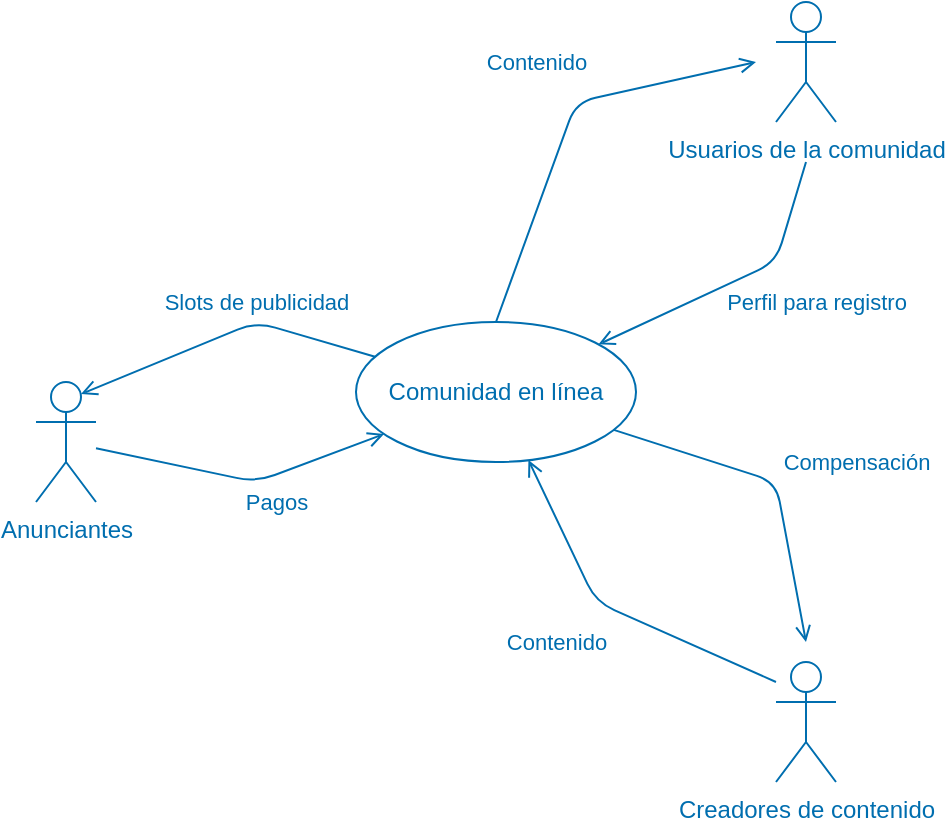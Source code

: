 <mxfile>
    <diagram id="6-a1aUyZGBvEQouCsXdf" name="Page-1">
        <mxGraphModel dx="640" dy="540" grid="1" gridSize="10" guides="1" tooltips="1" connect="1" arrows="1" fold="1" page="1" pageScale="1" pageWidth="850" pageHeight="1100" math="0" shadow="0">
            <root>
                <mxCell id="0"/>
                <mxCell id="1" parent="0"/>
                <mxCell id="6" value="Compensación" style="edgeStyle=none;html=1;endArrow=open;endFill=0;fillColor=#1ba1e2;strokeColor=#006EAF;fontColor=#006EAF;labelBackgroundColor=none;" edge="1" parent="1" source="2">
                    <mxGeometry x="0.023" y="41" relative="1" as="geometry">
                        <mxPoint x="425" y="360" as="targetPoint"/>
                        <Array as="points">
                            <mxPoint x="410" y="280"/>
                        </Array>
                        <mxPoint y="-2" as="offset"/>
                    </mxGeometry>
                </mxCell>
                <mxCell id="8" value="Slots de publicidad" style="edgeStyle=none;html=1;entryX=0.75;entryY=0.1;entryDx=0;entryDy=0;entryPerimeter=0;endArrow=open;endFill=0;fillColor=#1ba1e2;strokeColor=#006EAF;fontColor=#006EAF;labelBackgroundColor=none;" edge="1" parent="1" source="2" target="7">
                    <mxGeometry x="-0.208" y="-10" relative="1" as="geometry">
                        <Array as="points">
                            <mxPoint x="150" y="200"/>
                        </Array>
                        <mxPoint x="4" y="-1" as="offset"/>
                    </mxGeometry>
                </mxCell>
                <mxCell id="13" value="Contenido" style="edgeStyle=none;html=1;exitX=0.5;exitY=0;exitDx=0;exitDy=0;endArrow=open;endFill=0;fillColor=#1ba1e2;strokeColor=#006EAF;fontColor=#006EAF;labelBackgroundColor=none;" edge="1" parent="1" source="2">
                    <mxGeometry x="0.119" y="28" relative="1" as="geometry">
                        <mxPoint x="400" y="70" as="targetPoint"/>
                        <Array as="points">
                            <mxPoint x="310" y="90"/>
                        </Array>
                        <mxPoint x="-14" y="7" as="offset"/>
                    </mxGeometry>
                </mxCell>
                <mxCell id="2" value="Comunidad en línea" style="ellipse;whiteSpace=wrap;html=1;fillColor=none;fontColor=#006EAF;strokeColor=#006EAF;" vertex="1" parent="1">
                    <mxGeometry x="200" y="200" width="140" height="70" as="geometry"/>
                </mxCell>
                <mxCell id="5" value="Contenido" style="edgeStyle=none;html=1;endArrow=open;endFill=0;fillColor=#1ba1e2;strokeColor=#006EAF;fontColor=#006EAF;labelBackgroundColor=none;" edge="1" parent="1" target="2">
                    <mxGeometry x="0.112" y="28" relative="1" as="geometry">
                        <mxPoint x="410" y="380" as="sourcePoint"/>
                        <Array as="points">
                            <mxPoint x="320" y="340"/>
                        </Array>
                        <mxPoint x="5" y="8" as="offset"/>
                    </mxGeometry>
                </mxCell>
                <mxCell id="3" value="Creadores de contenido" style="shape=umlActor;html=1;verticalLabelPosition=bottom;verticalAlign=top;align=center;fillColor=none;fontColor=#006EAF;strokeColor=#006EAF;" vertex="1" parent="1">
                    <mxGeometry x="410" y="370" width="30" height="60" as="geometry"/>
                </mxCell>
                <mxCell id="9" value="Pagos" style="edgeStyle=none;html=1;endArrow=open;endFill=0;fillColor=#1ba1e2;strokeColor=#006EAF;fontColor=#006EAF;labelBackgroundColor=none;" edge="1" parent="1" source="7" target="2">
                    <mxGeometry x="0.167" y="-13" relative="1" as="geometry">
                        <Array as="points">
                            <mxPoint x="150" y="280"/>
                        </Array>
                        <mxPoint as="offset"/>
                    </mxGeometry>
                </mxCell>
                <mxCell id="7" value="Anunciantes" style="shape=umlActor;html=1;verticalLabelPosition=bottom;verticalAlign=top;align=center;fillColor=none;fontColor=#006EAF;strokeColor=#006EAF;" vertex="1" parent="1">
                    <mxGeometry x="40" y="230" width="30" height="60" as="geometry"/>
                </mxCell>
                <mxCell id="12" value="Perfil para registro" style="edgeStyle=none;html=1;endArrow=open;endFill=0;fillColor=#1ba1e2;strokeColor=#006EAF;fontColor=#006EAF;labelBackgroundColor=none;" edge="1" parent="1" target="2">
                    <mxGeometry x="-0.304" y="28" relative="1" as="geometry">
                        <mxPoint x="425" y="120" as="sourcePoint"/>
                        <Array as="points">
                            <mxPoint x="410" y="170"/>
                        </Array>
                        <mxPoint x="8" y="-5" as="offset"/>
                    </mxGeometry>
                </mxCell>
                <mxCell id="11" value="Usuarios de la comunidad" style="shape=umlActor;html=1;verticalLabelPosition=bottom;verticalAlign=top;align=center;fillColor=none;fontColor=#006EAF;strokeColor=#006EAF;" vertex="1" parent="1">
                    <mxGeometry x="410" y="40" width="30" height="60" as="geometry"/>
                </mxCell>
            </root>
        </mxGraphModel>
    </diagram>
</mxfile>
